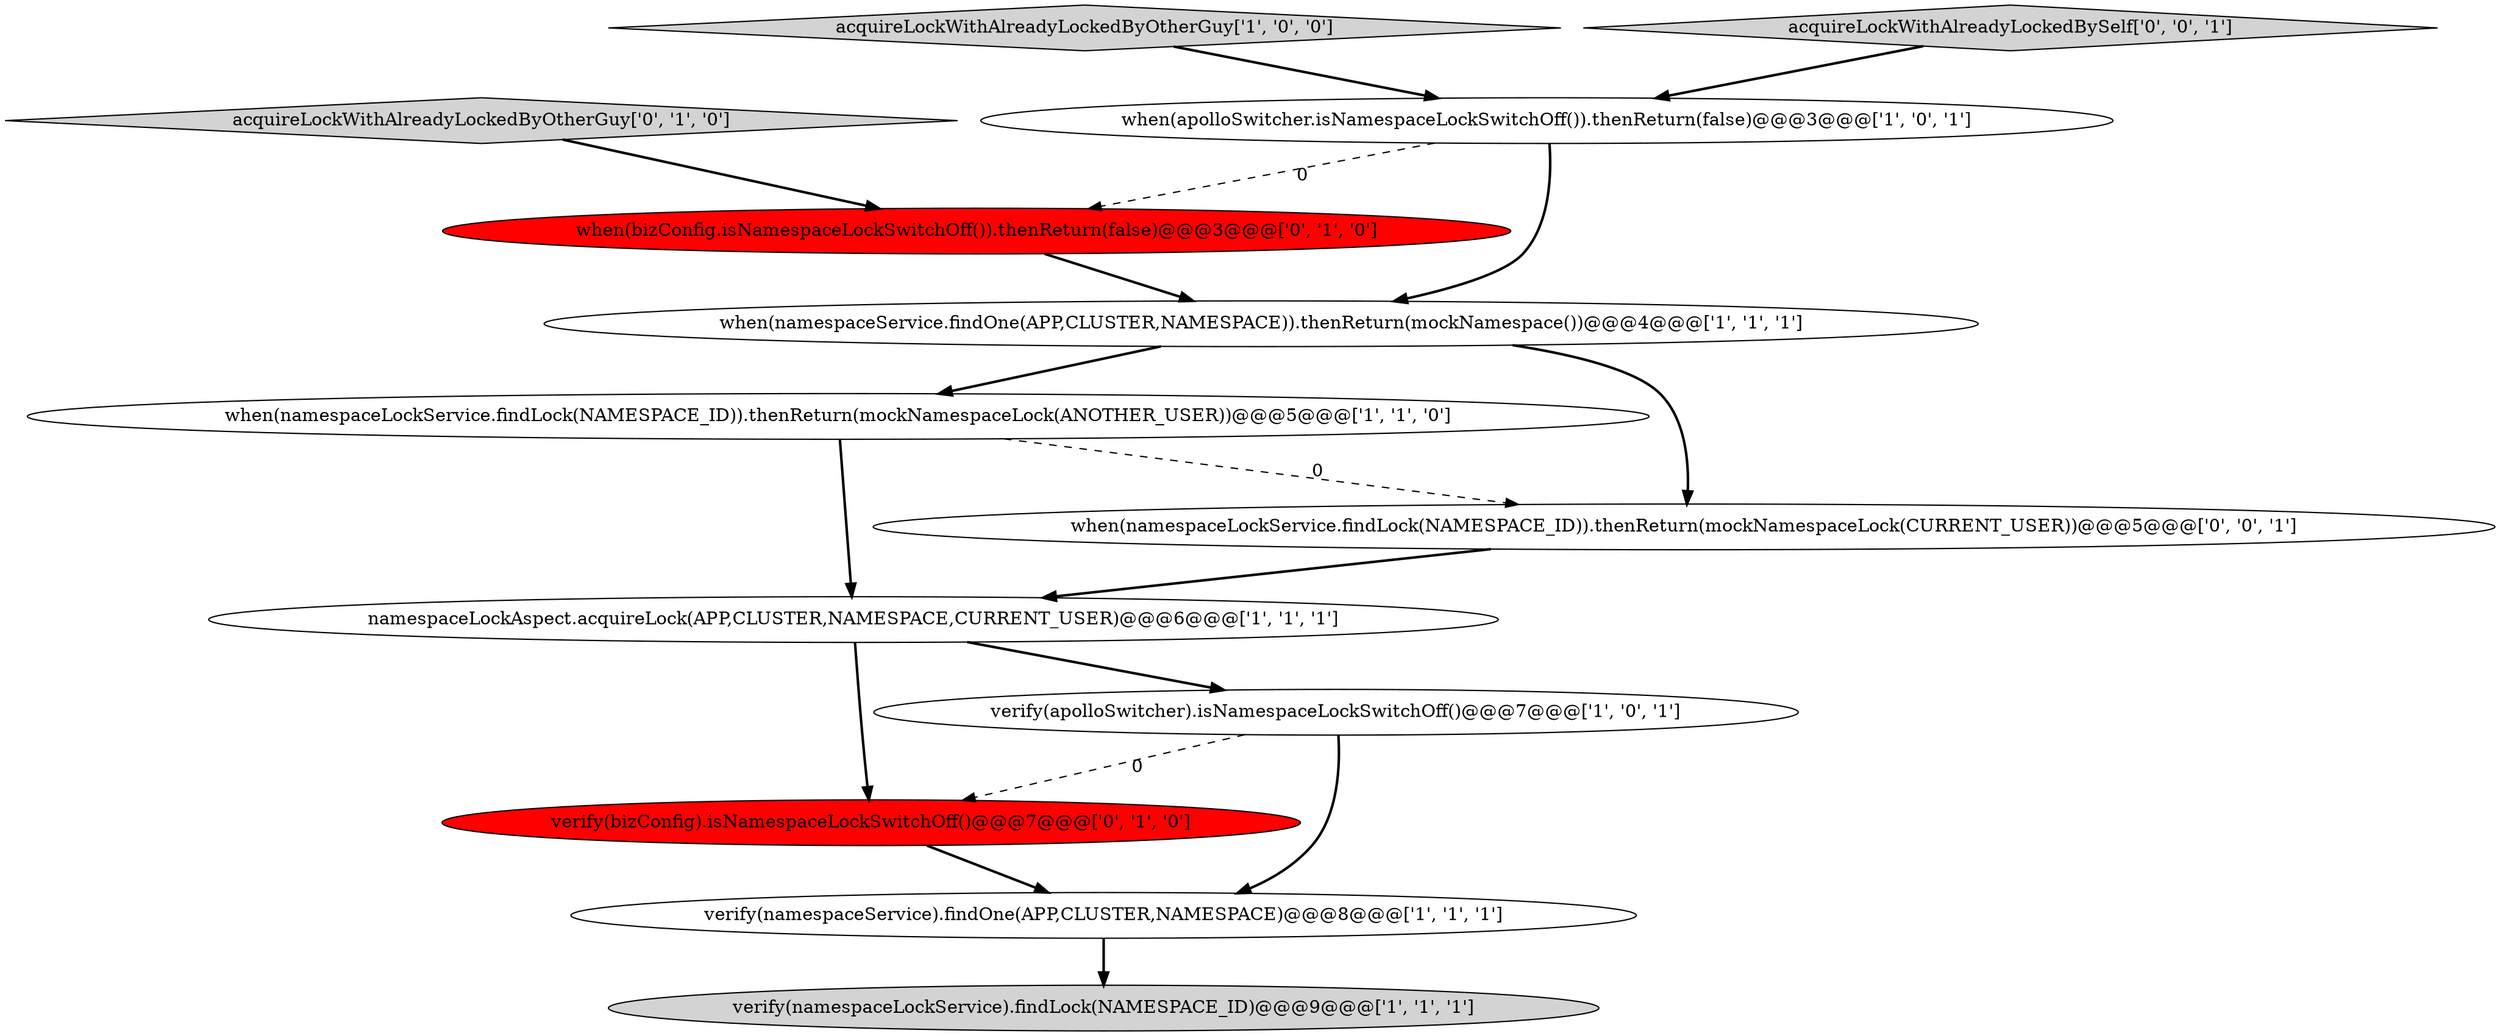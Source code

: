 digraph {
5 [style = filled, label = "when(namespaceService.findOne(APP,CLUSTER,NAMESPACE)).thenReturn(mockNamespace())@@@4@@@['1', '1', '1']", fillcolor = white, shape = ellipse image = "AAA0AAABBB1BBB"];
7 [style = filled, label = "acquireLockWithAlreadyLockedByOtherGuy['1', '0', '0']", fillcolor = lightgray, shape = diamond image = "AAA0AAABBB1BBB"];
4 [style = filled, label = "when(apolloSwitcher.isNamespaceLockSwitchOff()).thenReturn(false)@@@3@@@['1', '0', '1']", fillcolor = white, shape = ellipse image = "AAA0AAABBB1BBB"];
11 [style = filled, label = "acquireLockWithAlreadyLockedBySelf['0', '0', '1']", fillcolor = lightgray, shape = diamond image = "AAA0AAABBB3BBB"];
2 [style = filled, label = "when(namespaceLockService.findLock(NAMESPACE_ID)).thenReturn(mockNamespaceLock(ANOTHER_USER))@@@5@@@['1', '1', '0']", fillcolor = white, shape = ellipse image = "AAA0AAABBB1BBB"];
6 [style = filled, label = "namespaceLockAspect.acquireLock(APP,CLUSTER,NAMESPACE,CURRENT_USER)@@@6@@@['1', '1', '1']", fillcolor = white, shape = ellipse image = "AAA0AAABBB1BBB"];
10 [style = filled, label = "acquireLockWithAlreadyLockedByOtherGuy['0', '1', '0']", fillcolor = lightgray, shape = diamond image = "AAA0AAABBB2BBB"];
1 [style = filled, label = "verify(namespaceService).findOne(APP,CLUSTER,NAMESPACE)@@@8@@@['1', '1', '1']", fillcolor = white, shape = ellipse image = "AAA0AAABBB1BBB"];
0 [style = filled, label = "verify(namespaceLockService).findLock(NAMESPACE_ID)@@@9@@@['1', '1', '1']", fillcolor = lightgray, shape = ellipse image = "AAA0AAABBB1BBB"];
12 [style = filled, label = "when(namespaceLockService.findLock(NAMESPACE_ID)).thenReturn(mockNamespaceLock(CURRENT_USER))@@@5@@@['0', '0', '1']", fillcolor = white, shape = ellipse image = "AAA0AAABBB3BBB"];
9 [style = filled, label = "verify(bizConfig).isNamespaceLockSwitchOff()@@@7@@@['0', '1', '0']", fillcolor = red, shape = ellipse image = "AAA1AAABBB2BBB"];
3 [style = filled, label = "verify(apolloSwitcher).isNamespaceLockSwitchOff()@@@7@@@['1', '0', '1']", fillcolor = white, shape = ellipse image = "AAA0AAABBB1BBB"];
8 [style = filled, label = "when(bizConfig.isNamespaceLockSwitchOff()).thenReturn(false)@@@3@@@['0', '1', '0']", fillcolor = red, shape = ellipse image = "AAA1AAABBB2BBB"];
6->3 [style = bold, label=""];
2->12 [style = dashed, label="0"];
5->2 [style = bold, label=""];
1->0 [style = bold, label=""];
7->4 [style = bold, label=""];
6->9 [style = bold, label=""];
8->5 [style = bold, label=""];
3->1 [style = bold, label=""];
9->1 [style = bold, label=""];
10->8 [style = bold, label=""];
5->12 [style = bold, label=""];
12->6 [style = bold, label=""];
4->5 [style = bold, label=""];
2->6 [style = bold, label=""];
4->8 [style = dashed, label="0"];
3->9 [style = dashed, label="0"];
11->4 [style = bold, label=""];
}
